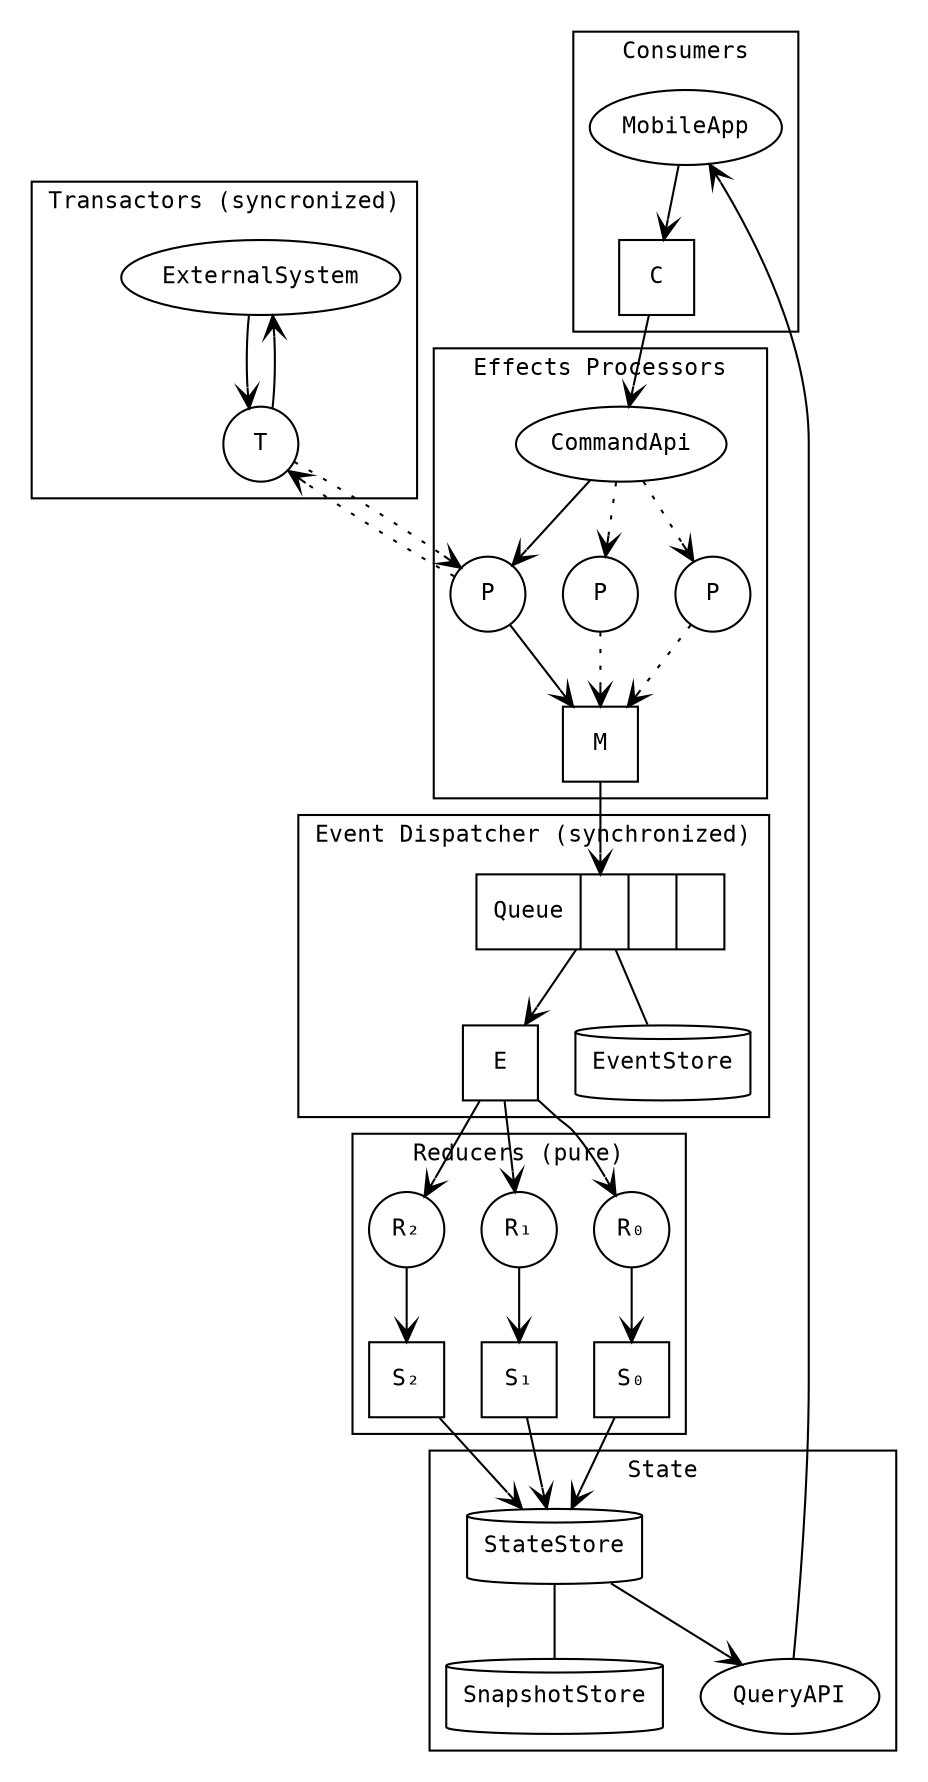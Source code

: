 digraph G {
  fontname = "monospace"
  fontsize = 11
  pad = 0.1

  node [
    fontname = "monospace"
    fontsize = 11
  ]

  edge [
    fontname = "monospace"
    fontsize = 11
    arrowhead = open
  ]

  subgraph cluster_Float {
  }

  #subgraph cluster_Backend {
  #  margin = 10
  #  label = Backend

    subgraph cluster_Transactors {
      label = "Transactors (syncronized)"

      ExternalSystem
      T [shape=circle]
      T -> ExternalSystem
      ExternalSystem -> T
    }

    subgraph cluster_Effects {
      label = "Effects Processors"

      CommandApi
      M [shape=square]

      node [shape=circle]
      P0 [label=P]
      P1 [label=P]
      P2 [label=P]
      CommandApi -> P0 -> M
      edge [style=dotted]
      CommandApi-> P1 -> M
      CommandApi -> P2 -> M
      P0 -> T
      T -> P0
    }

    subgraph cluster_Queue {
      label="Event Dispatcher (synchronized)"

      Queue [
        shape = record
        label = "{{Queue|||}}"
      ]

      E [shape=square]

      EventStore [shape=cylinder]
      Queue -> EventStore [arrowhead=none]
      Queue -> E
    }

    subgraph cluster_State {
      label = "State"
      StateStore [shape=cylinder]
      StateStore -> QueryAPI
      StateStore -> SnapshotStore [arrowhead=none]
      SnapshotStore [shape=cylinder]
    }


    subgraph cluster_Reducers {
      label = "Reducers (pure)"

      node [shape=square]
      S₀ -> StateStore
      S₁ -> StateStore
      S₂ -> StateStore

      node [shape=circle]
      R₀ -> S₀
      R₁ -> S₁
      R₂ -> S₂
    }

    M -> Queue
    E -> R₀
    E -> R₁
    E -> R₂
  #}

  subgraph cluster_Consumers {
    label = Consumers

    MobileApp
    C [shape=square]

/*** Not implementing now ***
    subgraph cluster_CReducers {
      label = "Reducers (pure)"
      node [shape=circle]
      CR0 [label=R₀]
      CR1 [label=R₁]
      CR2 [label=R₂]

      node [shape=square]
      V0 [label="V₀(S₀)"]
      V1 [label="V₁(S₁)"]
      V2 [label="V₂(S₂)"]
    }
    Queue -> CR0
    Queue -> CR1
    Queue -> CR2
    CR0 -> V0 -> C
    CR1 -> V1 -> C
    CR2 -> V2 -> C
*/

    QueryAPI -> MobileApp -> C -> CommandApi
  }
}
